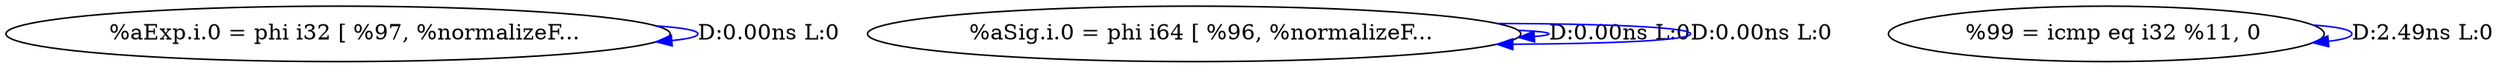 digraph {
Node0x403c6c0[label="  %aExp.i.0 = phi i32 [ %97, %normalizeF..."];
Node0x403c6c0 -> Node0x403c6c0[label="D:0.00ns L:0",color=blue];
Node0x403c7a0[label="  %aSig.i.0 = phi i64 [ %96, %normalizeF..."];
Node0x403c7a0 -> Node0x403c7a0[label="D:0.00ns L:0",color=blue];
Node0x403c7a0 -> Node0x403c7a0[label="D:0.00ns L:0",color=blue];
Node0x403c880[label="  %99 = icmp eq i32 %11, 0"];
Node0x403c880 -> Node0x403c880[label="D:2.49ns L:0",color=blue];
}

